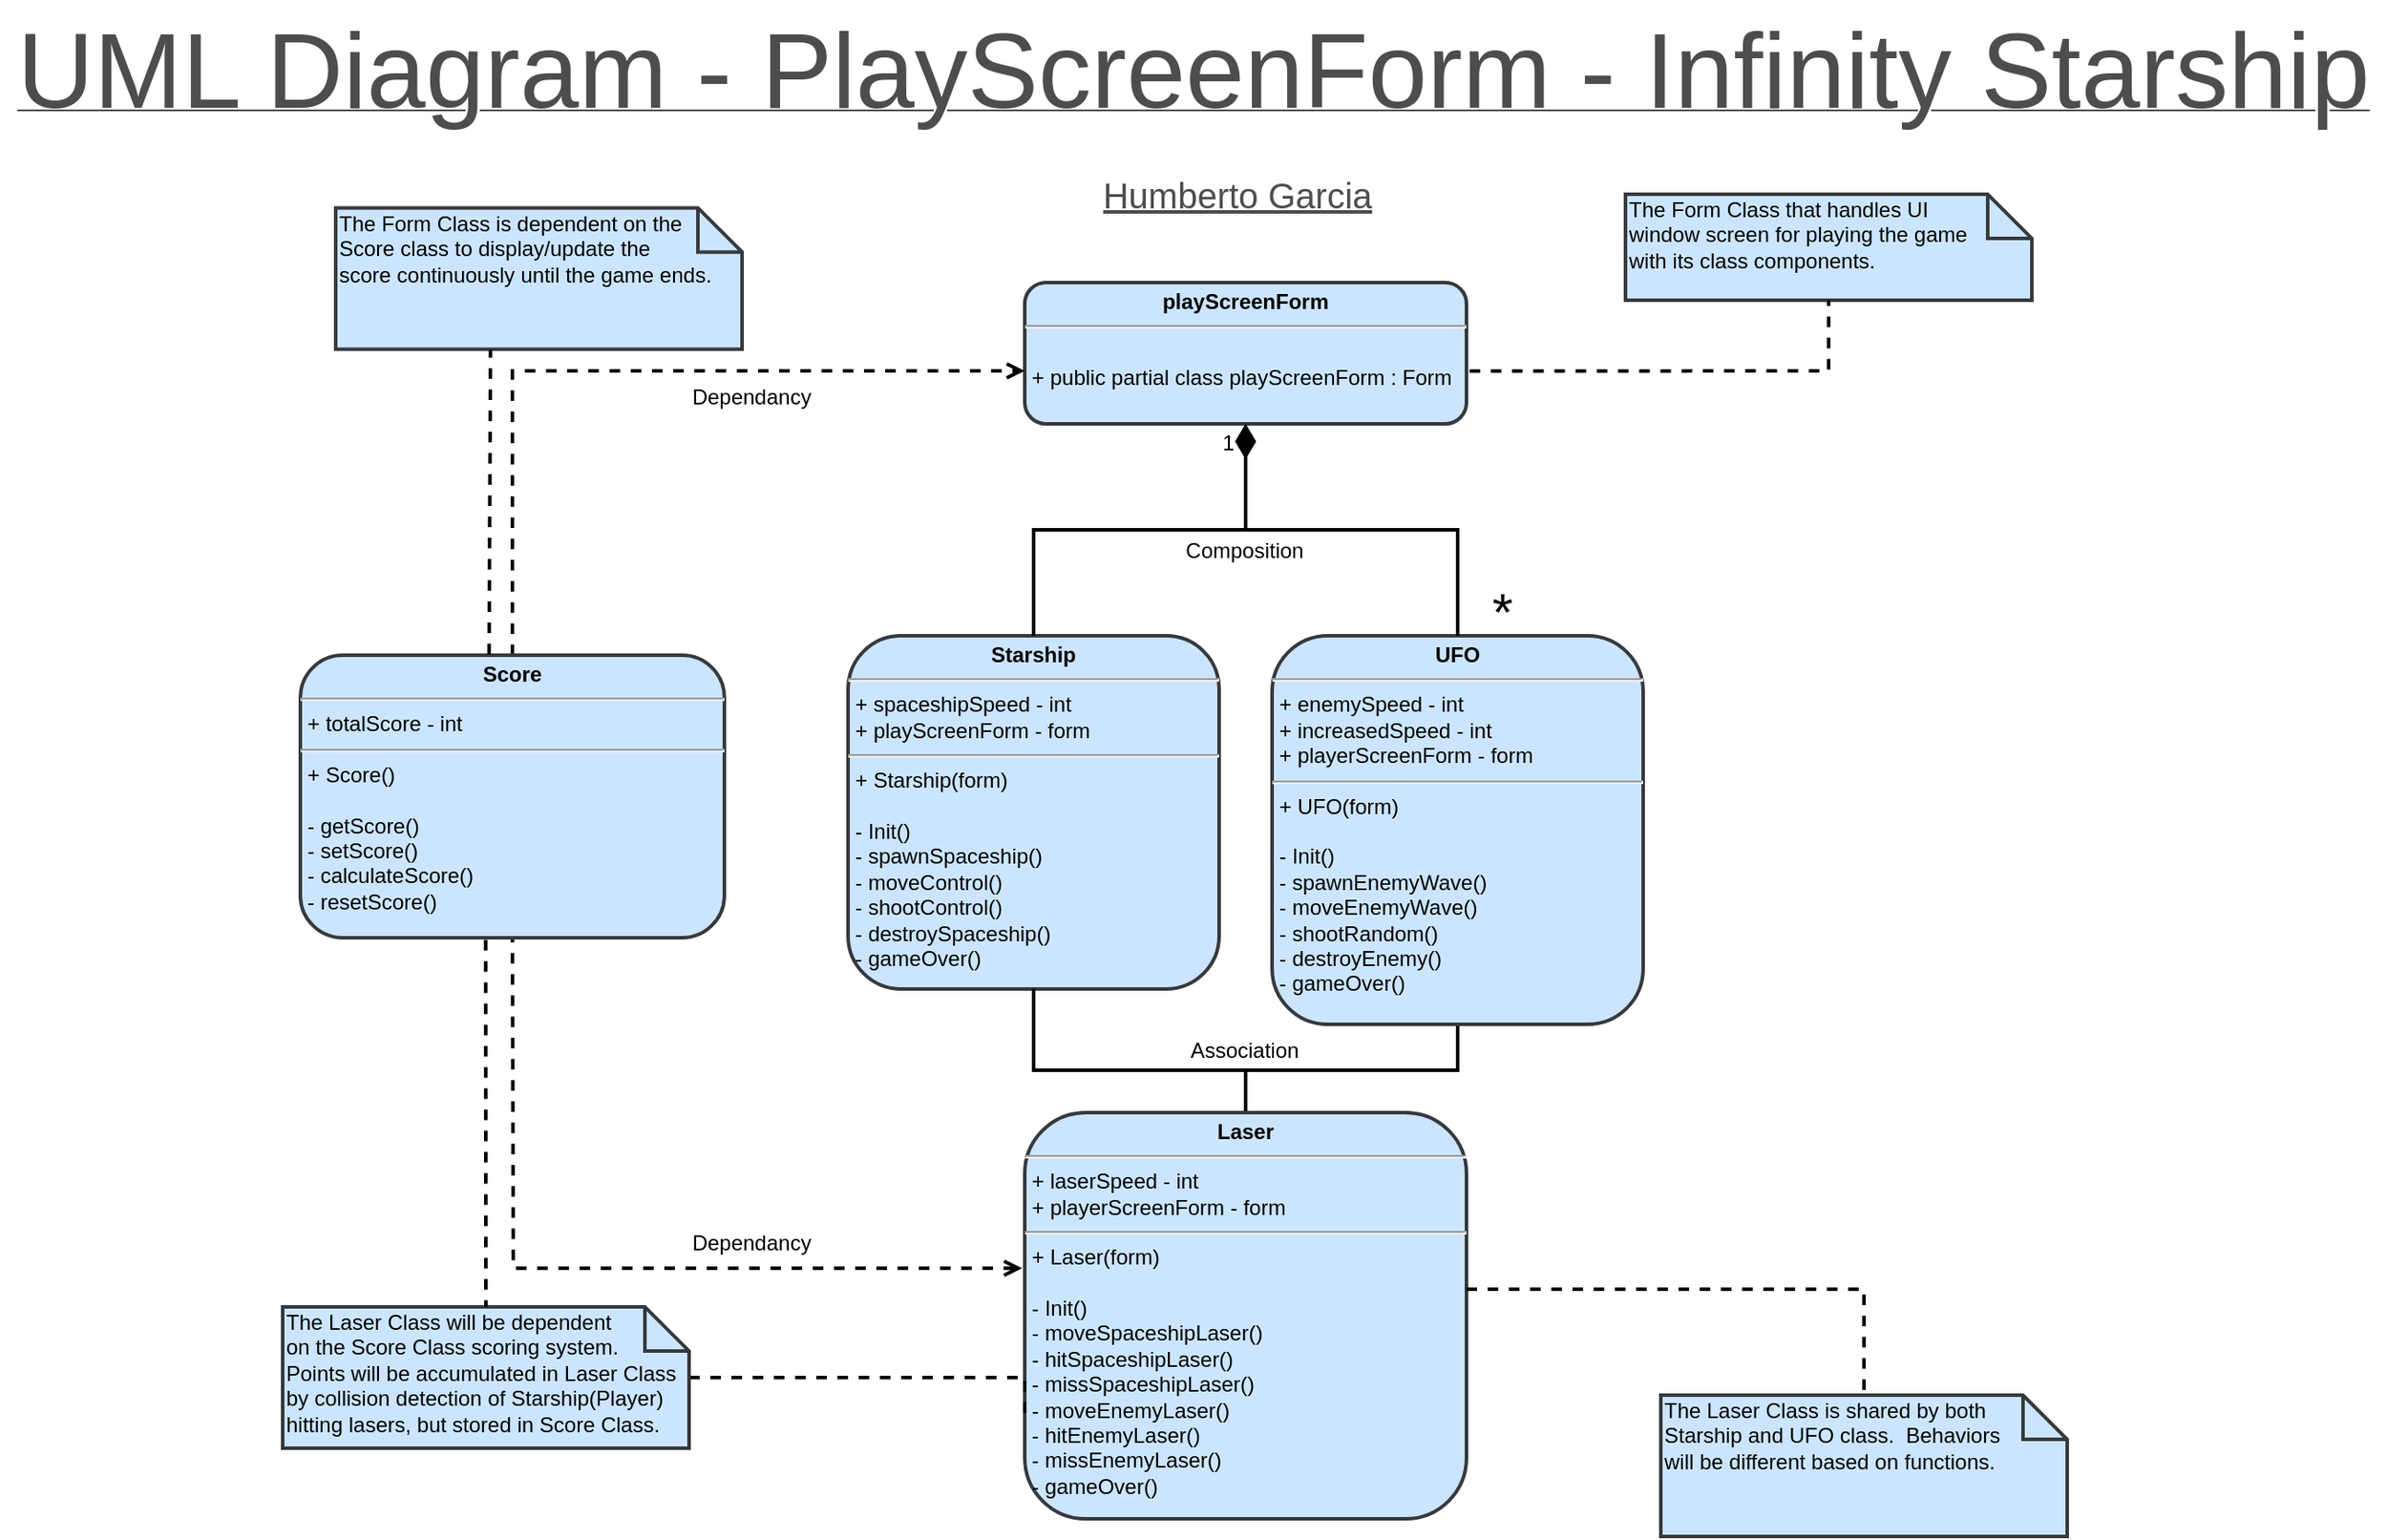 <mxfile version="20.2.3" type="device"><diagram id="C5RBs43oDa-KdzZeNtuy" name="Page-1"><mxGraphModel dx="1886" dy="913" grid="1" gridSize="10" guides="1" tooltips="1" connect="1" arrows="1" fold="1" page="1" pageScale="1" pageWidth="700" pageHeight="1000" background="#ffffff" math="0" shadow="0"><root><mxCell id="WIyWlLk6GJQsqaUBKTNV-0"/><mxCell id="WIyWlLk6GJQsqaUBKTNV-1" parent="WIyWlLk6GJQsqaUBKTNV-0"/><mxCell id="vLL9UpFWgCpI62rlACPg-24" value="&lt;p style=&quot;margin: 4px 0px 0px; text-align: center; font-size: 12px;&quot;&gt;&lt;b style=&quot;font-size: 12px;&quot;&gt;&lt;font style=&quot;font-size: 12px;&quot;&gt;playScreenForm&lt;/font&gt;&lt;/b&gt;&lt;/p&gt;&lt;hr style=&quot;font-size: 12px;&quot;&gt;&lt;p style=&quot;margin: 0px 0px 0px 4px; font-size: 12px;&quot;&gt;&lt;br style=&quot;font-size: 12px;&quot;&gt;&lt;/p&gt;&lt;p style=&quot;margin: 0px 0px 0px 4px; font-size: 12px;&quot;&gt;+ public partial class playScreenForm : Form&lt;/p&gt;&lt;p style=&quot;margin: 0px 0px 0px 4px; font-size: 12px;&quot;&gt;&lt;br style=&quot;font-size: 12px;&quot;&gt;&lt;/p&gt;" style="verticalAlign=top;align=left;overflow=fill;fontSize=12;fontFamily=Helvetica;html=1;fillColor=#cce5ff;strokeColor=#36393d;strokeWidth=2;rounded=1;shadow=0;sketch=0;glass=0;fillStyle=solid;" parent="WIyWlLk6GJQsqaUBKTNV-1" vertex="1"><mxGeometry x="610" y="180" width="250" height="80" as="geometry"/></mxCell><mxCell id="vLL9UpFWgCpI62rlACPg-25" value="&lt;p style=&quot;margin: 4px 0px 0px; text-align: center; font-size: 12px;&quot;&gt;&lt;b style=&quot;font-size: 12px;&quot;&gt;Starship&lt;/b&gt;&lt;/p&gt;&lt;hr style=&quot;font-size: 12px;&quot;&gt;&lt;p style=&quot;margin: 0px 0px 0px 4px; font-size: 12px;&quot;&gt;+ spaceshipSpeed - int&lt;br style=&quot;font-size: 12px;&quot;&gt;&lt;/p&gt;&lt;p style=&quot;margin: 0px 0px 0px 4px; font-size: 12px;&quot;&gt;+ playScreenForm - form&lt;/p&gt;&lt;hr style=&quot;font-size: 12px;&quot;&gt;&lt;p style=&quot;margin: 0px 0px 0px 4px; font-size: 12px;&quot;&gt;+ Starship(form)&lt;br style=&quot;font-size: 12px;&quot;&gt;&lt;/p&gt;&lt;p style=&quot;margin: 0px 0px 0px 4px; font-size: 12px;&quot;&gt;&lt;br style=&quot;font-size: 12px;&quot;&gt;&lt;/p&gt;&lt;p style=&quot;margin: 0px 0px 0px 4px; font-size: 12px;&quot;&gt;- Init()&lt;/p&gt;&lt;p style=&quot;margin: 0px 0px 0px 4px; font-size: 12px;&quot;&gt;- spawnSpaceship()&lt;/p&gt;&lt;p style=&quot;margin: 0px 0px 0px 4px; font-size: 12px;&quot;&gt;- moveControl()&lt;/p&gt;&lt;p style=&quot;margin: 0px 0px 0px 4px; font-size: 12px;&quot;&gt;&lt;span style=&quot;background-color: initial; font-size: 12px;&quot;&gt;- shootControl()&lt;/span&gt;&lt;br style=&quot;font-size: 12px;&quot;&gt;&lt;/p&gt;&lt;p style=&quot;margin: 0px 0px 0px 4px; font-size: 12px;&quot;&gt;&lt;span style=&quot;background-color: initial; font-size: 12px;&quot;&gt;- destroySpaceship()&lt;/span&gt;&lt;br style=&quot;font-size: 12px;&quot;&gt;&lt;/p&gt;&lt;p style=&quot;margin: 0px 0px 0px 4px; font-size: 12px;&quot;&gt;&lt;span style=&quot;background-color: initial; font-size: 12px;&quot;&gt;- gameOver()&lt;/span&gt;&lt;/p&gt;" style="verticalAlign=top;align=left;overflow=fill;fontSize=12;fontFamily=Helvetica;html=1;fillColor=#cce5ff;strokeColor=#36393d;strokeWidth=2;rounded=1;shadow=0;sketch=0;glass=0;fillStyle=solid;" parent="WIyWlLk6GJQsqaUBKTNV-1" vertex="1"><mxGeometry x="510" y="380" width="210" height="200" as="geometry"/></mxCell><mxCell id="vLL9UpFWgCpI62rlACPg-41" style="edgeStyle=orthogonalEdgeStyle;rounded=0;orthogonalLoop=1;jettySize=auto;html=1;exitX=0.5;exitY=0;exitDx=0;exitDy=0;entryX=0.5;entryY=1;entryDx=0;entryDy=0;fontSize=12;endArrow=none;endFill=0;strokeColor=default;strokeWidth=2;" parent="WIyWlLk6GJQsqaUBKTNV-1" target="vLL9UpFWgCpI62rlACPg-25" edge="1"><mxGeometry relative="1" as="geometry"><Array as="points"><mxPoint x="735" y="626"/><mxPoint x="615" y="626"/></Array><mxPoint x="735" y="666" as="sourcePoint"/><mxPoint x="615" y="596" as="targetPoint"/></mxGeometry></mxCell><mxCell id="vLL9UpFWgCpI62rlACPg-42" style="edgeStyle=orthogonalEdgeStyle;rounded=0;orthogonalLoop=1;jettySize=auto;html=1;exitX=0.5;exitY=0;exitDx=0;exitDy=0;entryX=0.5;entryY=1;entryDx=0;entryDy=0;fontSize=12;endArrow=none;endFill=0;strokeColor=default;startArrow=none;startFill=0;strokeWidth=2;" parent="WIyWlLk6GJQsqaUBKTNV-1" target="vLL9UpFWgCpI62rlACPg-30" edge="1"><mxGeometry relative="1" as="geometry"><Array as="points"><mxPoint x="735" y="626"/><mxPoint x="855" y="626"/></Array><mxPoint x="735" y="666" as="sourcePoint"/><mxPoint x="855" y="616" as="targetPoint"/></mxGeometry></mxCell><mxCell id="vLL9UpFWgCpI62rlACPg-45" style="edgeStyle=orthogonalEdgeStyle;rounded=0;orthogonalLoop=1;jettySize=auto;html=1;entryX=0.5;entryY=1;entryDx=0;entryDy=0;fontSize=12;startArrow=open;startFill=0;endArrow=none;endFill=0;strokeColor=default;dashed=1;strokeWidth=2;exitX=-0.006;exitY=0.383;exitDx=0;exitDy=0;exitPerimeter=0;" parent="WIyWlLk6GJQsqaUBKTNV-1" source="vLL9UpFWgCpI62rlACPg-27" edge="1"><mxGeometry relative="1" as="geometry"><mxPoint x="600" y="740" as="sourcePoint"/><mxPoint x="320" y="530" as="targetPoint"/></mxGeometry></mxCell><mxCell id="vLL9UpFWgCpI62rlACPg-27" value="&lt;p style=&quot;margin: 4px 0px 0px; text-align: center; font-size: 12px;&quot;&gt;&lt;b style=&quot;font-size: 12px;&quot;&gt;Laser&lt;/b&gt;&lt;/p&gt;&lt;hr style=&quot;font-size: 12px;&quot;&gt;&lt;p style=&quot;margin: 0px 0px 0px 4px; font-size: 12px;&quot;&gt;+ laserSpeed - int&lt;/p&gt;&lt;p style=&quot;margin: 0px 0px 0px 4px; font-size: 12px;&quot;&gt;+ playerScreenForm - form&lt;/p&gt;&lt;hr style=&quot;font-size: 12px;&quot;&gt;&lt;p style=&quot;margin: 0px 0px 0px 4px; font-size: 12px;&quot;&gt;+ Laser(form)&lt;/p&gt;&lt;p style=&quot;margin: 0px 0px 0px 4px; font-size: 12px;&quot;&gt;&lt;br style=&quot;font-size: 12px;&quot;&gt;&lt;/p&gt;&lt;p style=&quot;margin: 0px 0px 0px 4px; font-size: 12px;&quot;&gt;- Init()&lt;/p&gt;&lt;p style=&quot;margin: 0px 0px 0px 4px; font-size: 12px;&quot;&gt;- moveSpaceshipLaser()&lt;/p&gt;&lt;p style=&quot;margin: 0px 0px 0px 4px; font-size: 12px;&quot;&gt;- hitSpaceshipLaser()&lt;br style=&quot;font-size: 12px;&quot;&gt;&lt;/p&gt;&lt;p style=&quot;margin: 0px 0px 0px 4px; font-size: 12px;&quot;&gt;- missSpaceshipLaser()&lt;/p&gt;&lt;p style=&quot;margin: 0px 0px 0px 4px; font-size: 12px;&quot;&gt;- moveEnemyLaser()&lt;/p&gt;&lt;p style=&quot;margin: 0px 0px 0px 4px; font-size: 12px;&quot;&gt;- hitEnemyLaser()&lt;/p&gt;&lt;p style=&quot;margin: 0px 0px 0px 4px; font-size: 12px;&quot;&gt;- missEnemyLaser()&lt;/p&gt;&lt;p style=&quot;margin: 0px 0px 0px 4px; font-size: 12px;&quot;&gt;- gameOver()&lt;/p&gt;" style="verticalAlign=top;align=left;overflow=fill;fontSize=12;fontFamily=Helvetica;html=1;fillColor=#cce5ff;strokeColor=#36393d;strokeWidth=2;rounded=1;shadow=0;sketch=0;glass=0;fillStyle=solid;" parent="WIyWlLk6GJQsqaUBKTNV-1" vertex="1"><mxGeometry x="610" y="650" width="250" height="230" as="geometry"/></mxCell><mxCell id="vLL9UpFWgCpI62rlACPg-29" value="1" style="endArrow=none;html=1;endSize=12;startArrow=diamondThin;startSize=14;startFill=1;edgeStyle=orthogonalEdgeStyle;align=left;verticalAlign=bottom;rounded=0;exitX=0.5;exitY=1;exitDx=0;exitDy=0;entryX=0.5;entryY=0;entryDx=0;entryDy=0;strokeColor=default;endFill=0;strokeWidth=2;fontSize=12;" parent="WIyWlLk6GJQsqaUBKTNV-1" source="vLL9UpFWgCpI62rlACPg-24" target="vLL9UpFWgCpI62rlACPg-25" edge="1"><mxGeometry x="-0.833" y="-15" relative="1" as="geometry"><mxPoint x="560" y="350" as="sourcePoint"/><mxPoint x="720" y="350" as="targetPoint"/><mxPoint as="offset"/></mxGeometry></mxCell><mxCell id="vLL9UpFWgCpI62rlACPg-30" value="&lt;p style=&quot;margin: 4px 0px 0px; text-align: center; font-size: 12px;&quot;&gt;&lt;b style=&quot;font-size: 12px;&quot;&gt;UFO&lt;/b&gt;&lt;/p&gt;&lt;hr style=&quot;font-size: 12px;&quot;&gt;&lt;p style=&quot;margin: 0px 0px 0px 4px; font-size: 12px;&quot;&gt;+ enemySpeed - int&lt;/p&gt;&lt;p style=&quot;margin: 0px 0px 0px 4px; font-size: 12px;&quot;&gt;+ increasedSpeed - int&lt;/p&gt;&lt;p style=&quot;margin: 0px 0px 0px 4px; font-size: 12px;&quot;&gt;+ playerScreenForm - form&lt;/p&gt;&lt;hr style=&quot;font-size: 12px;&quot;&gt;&lt;p style=&quot;margin: 0px 0px 0px 4px; font-size: 12px;&quot;&gt;+ UFO(form)&lt;/p&gt;&lt;p style=&quot;margin: 0px 0px 0px 4px; font-size: 12px;&quot;&gt;&lt;br style=&quot;font-size: 12px;&quot;&gt;&lt;/p&gt;&lt;p style=&quot;margin: 0px 0px 0px 4px; font-size: 12px;&quot;&gt;- Init()&lt;/p&gt;&lt;p style=&quot;margin: 0px 0px 0px 4px; font-size: 12px;&quot;&gt;- spawnEnemyWave()&lt;/p&gt;&lt;p style=&quot;margin: 0px 0px 0px 4px; font-size: 12px;&quot;&gt;- moveEnemyWave()&lt;/p&gt;&lt;p style=&quot;margin: 0px 0px 0px 4px; font-size: 12px;&quot;&gt;- shootRandom()&lt;/p&gt;&lt;p style=&quot;margin: 0px 0px 0px 4px; font-size: 12px;&quot;&gt;- destroyEnemy()&lt;/p&gt;&lt;p style=&quot;margin: 0px 0px 0px 4px; font-size: 12px;&quot;&gt;- gameOver()&lt;/p&gt;" style="verticalAlign=top;align=left;overflow=fill;fontSize=12;fontFamily=Helvetica;html=1;fillColor=#cce5ff;strokeColor=#36393d;strokeWidth=2;rounded=1;shadow=0;sketch=0;glass=0;fillStyle=solid;" parent="WIyWlLk6GJQsqaUBKTNV-1" vertex="1"><mxGeometry x="750" y="380" width="210" height="220" as="geometry"/></mxCell><mxCell id="vLL9UpFWgCpI62rlACPg-31" value="" style="endArrow=none;html=1;endSize=12;startArrow=diamondThin;startSize=14;startFill=1;edgeStyle=orthogonalEdgeStyle;align=left;verticalAlign=bottom;rounded=0;exitX=0.5;exitY=1;exitDx=0;exitDy=0;entryX=0.5;entryY=0;entryDx=0;entryDy=0;strokeColor=default;endFill=0;strokeWidth=2;fontSize=12;" parent="WIyWlLk6GJQsqaUBKTNV-1" source="vLL9UpFWgCpI62rlACPg-24" target="vLL9UpFWgCpI62rlACPg-30" edge="1"><mxGeometry x="-0.632" y="-11" relative="1" as="geometry"><mxPoint x="755" y="270" as="sourcePoint"/><mxPoint x="565" y="333" as="targetPoint"/><mxPoint as="offset"/></mxGeometry></mxCell><mxCell id="vLL9UpFWgCpI62rlACPg-34" value="*" style="text;html=1;align=center;verticalAlign=middle;resizable=0;points=[];autosize=1;strokeColor=none;fillColor=none;rounded=0;glass=0;sketch=0;fontSize=30;strokeWidth=2;" parent="WIyWlLk6GJQsqaUBKTNV-1" vertex="1"><mxGeometry x="860" y="341" width="40" height="50" as="geometry"/></mxCell><mxCell id="vLL9UpFWgCpI62rlACPg-49" style="edgeStyle=orthogonalEdgeStyle;rounded=0;orthogonalLoop=1;jettySize=auto;html=1;exitX=0.5;exitY=0;exitDx=0;exitDy=0;fontSize=12;startArrow=none;startFill=0;endArrow=open;endFill=0;strokeColor=default;dashed=1;strokeWidth=2;" parent="WIyWlLk6GJQsqaUBKTNV-1" source="vLL9UpFWgCpI62rlACPg-36" edge="1"><mxGeometry relative="1" as="geometry"><mxPoint x="610" y="230" as="targetPoint"/><Array as="points"><mxPoint x="320" y="230"/><mxPoint x="608" y="230"/></Array></mxGeometry></mxCell><mxCell id="vLL9UpFWgCpI62rlACPg-36" value="&lt;p style=&quot;margin: 4px 0px 0px; text-align: center; font-size: 12px;&quot;&gt;&lt;b style=&quot;font-size: 12px;&quot;&gt;Score&lt;/b&gt;&lt;/p&gt;&lt;hr style=&quot;font-size: 12px;&quot;&gt;&lt;p style=&quot;margin: 0px 0px 0px 4px; font-size: 12px;&quot;&gt;+ totalScore - int&lt;/p&gt;&lt;hr style=&quot;font-size: 12px;&quot;&gt;&lt;p style=&quot;margin: 0px 0px 0px 4px; font-size: 12px;&quot;&gt;+ Score()&lt;/p&gt;&lt;p style=&quot;margin: 0px 0px 0px 4px; font-size: 12px;&quot;&gt;&lt;br style=&quot;font-size: 12px;&quot;&gt;&lt;/p&gt;&lt;p style=&quot;margin: 0px 0px 0px 4px; font-size: 12px;&quot;&gt;- getScore()&lt;/p&gt;&lt;p style=&quot;margin: 0px 0px 0px 4px; font-size: 12px;&quot;&gt;- setScore()&lt;/p&gt;&lt;p style=&quot;margin: 0px 0px 0px 4px; font-size: 12px;&quot;&gt;- calculateScore()&lt;/p&gt;&lt;p style=&quot;margin: 0px 0px 0px 4px; font-size: 12px;&quot;&gt;- resetScore()&lt;/p&gt;" style="verticalAlign=top;align=left;overflow=fill;fontSize=12;fontFamily=Helvetica;html=1;fillColor=#cce5ff;strokeColor=#36393d;strokeWidth=2;rounded=1;shadow=0;sketch=0;glass=0;fillStyle=solid;" parent="WIyWlLk6GJQsqaUBKTNV-1" vertex="1"><mxGeometry x="200" y="391" width="240" height="160" as="geometry"/></mxCell><mxCell id="vLL9UpFWgCpI62rlACPg-37" value="&lt;font style=&quot;font-size: 12px;&quot;&gt;The Form Class that handles UI&lt;br style=&quot;font-size: 12px;&quot;&gt;window screen for playing the game&lt;br&gt;with its class components.&lt;br style=&quot;font-size: 12px;&quot;&gt;&lt;/font&gt;" style="shape=note2;boundedLbl=1;whiteSpace=wrap;html=1;size=25;verticalAlign=top;align=left;rounded=0;shadow=0;glass=0;sketch=0;fillStyle=solid;fontSize=12;strokeColor=#36393d;strokeWidth=2;fillColor=#cce5ff;spacingLeft=0;spacing=2;spacingTop=-30;" parent="WIyWlLk6GJQsqaUBKTNV-1" vertex="1"><mxGeometry x="950" y="130" width="230" height="60" as="geometry"/></mxCell><mxCell id="vLL9UpFWgCpI62rlACPg-38" value="" style="endArrow=none;dashed=1;html=1;strokeWidth=2;rounded=0;fontSize=12;entryX=0.5;entryY=1;entryDx=0;entryDy=0;entryPerimeter=0;exitX=1.007;exitY=0.627;exitDx=0;exitDy=0;exitPerimeter=0;" parent="WIyWlLk6GJQsqaUBKTNV-1" source="vLL9UpFWgCpI62rlACPg-24" target="vLL9UpFWgCpI62rlACPg-37" edge="1"><mxGeometry width="50" height="50" relative="1" as="geometry"><mxPoint x="870" y="230" as="sourcePoint"/><mxPoint x="710" y="290" as="targetPoint"/><Array as="points"><mxPoint x="1065" y="230"/></Array></mxGeometry></mxCell><mxCell id="vLL9UpFWgCpI62rlACPg-39" value="&lt;font style=&quot;font-size: 12px;&quot;&gt;The Laser Class is shared by both&lt;br style=&quot;font-size: 12px;&quot;&gt;Starship and UFO class.&amp;nbsp; Behaviors&lt;br&gt;will be different based on functions.&lt;br style=&quot;font-size: 12px;&quot;&gt;&lt;/font&gt;" style="shape=note2;boundedLbl=1;whiteSpace=wrap;html=1;size=25;verticalAlign=top;align=left;rounded=0;shadow=0;glass=0;sketch=0;fillStyle=solid;fontSize=12;strokeColor=#36393d;strokeWidth=2;fillColor=#cce5ff;spacingLeft=0;spacing=2;spacingTop=-30;" parent="WIyWlLk6GJQsqaUBKTNV-1" vertex="1"><mxGeometry x="970" y="810" width="230" height="80" as="geometry"/></mxCell><mxCell id="vLL9UpFWgCpI62rlACPg-40" value="" style="endArrow=none;dashed=1;html=1;strokeWidth=2;rounded=0;fontSize=12;entryX=0.5;entryY=0;entryDx=0;entryDy=0;entryPerimeter=0;" parent="WIyWlLk6GJQsqaUBKTNV-1" target="vLL9UpFWgCpI62rlACPg-39" edge="1"><mxGeometry width="50" height="50" relative="1" as="geometry"><mxPoint x="860" y="750" as="sourcePoint"/><mxPoint x="1090" y="840" as="targetPoint"/><Array as="points"><mxPoint x="1085" y="750"/></Array></mxGeometry></mxCell><mxCell id="zIyebPOP13jOoBx_npim-4" style="edgeStyle=orthogonalEdgeStyle;rounded=0;orthogonalLoop=1;jettySize=auto;html=1;entryX=0;entryY=0.75;entryDx=0;entryDy=0;startArrow=none;startFill=0;endArrow=none;endFill=0;dashed=1;strokeWidth=2;" edge="1" parent="WIyWlLk6GJQsqaUBKTNV-1" source="vLL9UpFWgCpI62rlACPg-50" target="vLL9UpFWgCpI62rlACPg-27"><mxGeometry relative="1" as="geometry"><Array as="points"><mxPoint x="610" y="800"/></Array></mxGeometry></mxCell><mxCell id="vLL9UpFWgCpI62rlACPg-50" value="&lt;font style=&quot;font-size: 12px;&quot;&gt;The Laser Class will be dependent&lt;br style=&quot;font-size: 12px;&quot;&gt;on the Score Class scoring system.&amp;nbsp;&lt;br&gt;Points will be accumulated in Laser Class&lt;br&gt;by collision detection of Starship(Player) hitting lasers, but stored in Score Class.&lt;br style=&quot;font-size: 12px;&quot;&gt;&lt;/font&gt;" style="shape=note2;boundedLbl=1;whiteSpace=wrap;html=1;size=25;verticalAlign=top;align=left;rounded=0;shadow=0;glass=0;sketch=0;fillStyle=solid;fontSize=12;strokeColor=#36393d;strokeWidth=2;fillColor=#cce5ff;spacingLeft=0;spacing=2;spacingTop=-30;" parent="WIyWlLk6GJQsqaUBKTNV-1" vertex="1"><mxGeometry x="190" y="760" width="230" height="80" as="geometry"/></mxCell><mxCell id="vLL9UpFWgCpI62rlACPg-51" value="" style="endArrow=none;dashed=1;html=1;strokeWidth=2;rounded=0;fontSize=12;entryX=0.5;entryY=0;entryDx=0;entryDy=0;entryPerimeter=0;exitX=0.437;exitY=1.008;exitDx=0;exitDy=0;exitPerimeter=0;" parent="WIyWlLk6GJQsqaUBKTNV-1" source="vLL9UpFWgCpI62rlACPg-36" target="vLL9UpFWgCpI62rlACPg-50" edge="1"><mxGeometry width="50" height="50" relative="1" as="geometry"><mxPoint x="310" y="560" as="sourcePoint"/><mxPoint x="569.0" y="840.0" as="targetPoint"/></mxGeometry></mxCell><mxCell id="vLL9UpFWgCpI62rlACPg-53" value="&lt;font style=&quot;font-size: 12px;&quot;&gt;The Form Class is dependent on the&lt;br style=&quot;font-size: 12px;&quot;&gt;Score class to display/update the&lt;br&gt;score continuously until the game ends.&lt;br style=&quot;font-size: 12px;&quot;&gt;&lt;/font&gt;" style="shape=note2;boundedLbl=1;whiteSpace=wrap;html=1;size=25;verticalAlign=top;align=left;rounded=0;shadow=0;glass=0;sketch=0;fillStyle=solid;fontSize=12;strokeColor=#36393d;strokeWidth=2;fillColor=#cce5ff;spacingLeft=0;spacing=2;spacingTop=-30;" parent="WIyWlLk6GJQsqaUBKTNV-1" vertex="1"><mxGeometry x="220" y="137.72" width="230" height="80" as="geometry"/></mxCell><mxCell id="vLL9UpFWgCpI62rlACPg-54" value="" style="endArrow=none;dashed=1;html=1;strokeWidth=2;rounded=0;fontSize=12;exitX=0.445;exitY=-0.003;exitDx=0;exitDy=0;exitPerimeter=0;entryX=0.381;entryY=1.005;entryDx=0;entryDy=0;entryPerimeter=0;" parent="WIyWlLk6GJQsqaUBKTNV-1" source="vLL9UpFWgCpI62rlACPg-36" target="vLL9UpFWgCpI62rlACPg-53" edge="1"><mxGeometry width="50" height="50" relative="1" as="geometry"><mxPoint x="310" y="390" as="sourcePoint"/><mxPoint x="310" y="220" as="targetPoint"/></mxGeometry></mxCell><mxCell id="vLL9UpFWgCpI62rlACPg-55" value="&lt;font style=&quot;font-size: 60px;&quot;&gt;UML Diagram - PlayScreenForm - Infinity Starship&lt;/font&gt;" style="text;html=1;align=center;verticalAlign=middle;resizable=0;points=[];autosize=1;strokeColor=none;fillColor=none;fontSize=12;labelBackgroundColor=none;fontStyle=4;horizontal=1;labelBorderColor=none;spacingTop=0;fontColor=#4D4D4D;" parent="WIyWlLk6GJQsqaUBKTNV-1" vertex="1"><mxGeometry x="30" y="20" width="1350" height="80" as="geometry"/></mxCell><mxCell id="vLL9UpFWgCpI62rlACPg-56" value="&lt;font style=&quot;font-size: 20px;&quot;&gt;Humberto Garcia&lt;/font&gt;" style="text;html=1;align=center;verticalAlign=middle;resizable=0;points=[];autosize=1;strokeColor=none;fillColor=none;fontSize=20;labelBackgroundColor=none;fontStyle=4;horizontal=1;labelBorderColor=none;spacingTop=0;fontColor=#4D4D4D;" parent="WIyWlLk6GJQsqaUBKTNV-1" vertex="1"><mxGeometry x="640" y="110" width="180" height="40" as="geometry"/></mxCell><mxCell id="zIyebPOP13jOoBx_npim-0" value="Composition" style="text;html=1;align=center;verticalAlign=middle;resizable=0;points=[];autosize=1;strokeColor=none;fillColor=none;" vertex="1" parent="WIyWlLk6GJQsqaUBKTNV-1"><mxGeometry x="689" y="317" width="90" height="30" as="geometry"/></mxCell><mxCell id="zIyebPOP13jOoBx_npim-1" value="Association" style="text;html=1;align=center;verticalAlign=middle;resizable=0;points=[];autosize=1;strokeColor=none;fillColor=none;" vertex="1" parent="WIyWlLk6GJQsqaUBKTNV-1"><mxGeometry x="694" y="600" width="80" height="30" as="geometry"/></mxCell><mxCell id="zIyebPOP13jOoBx_npim-5" value="Dependancy" style="text;html=1;align=center;verticalAlign=middle;resizable=0;points=[];autosize=1;strokeColor=none;fillColor=none;" vertex="1" parent="WIyWlLk6GJQsqaUBKTNV-1"><mxGeometry x="410" y="709" width="90" height="30" as="geometry"/></mxCell><mxCell id="zIyebPOP13jOoBx_npim-6" value="Dependancy" style="text;align=center;verticalAlign=middle;resizable=0;points=[];autosize=1;strokeColor=none;fillColor=none;shadow=0;fontStyle=0;labelBorderColor=none;labelBackgroundColor=none;html=1;" vertex="1" parent="WIyWlLk6GJQsqaUBKTNV-1"><mxGeometry x="410" y="230" width="90" height="30" as="geometry"/></mxCell></root></mxGraphModel></diagram></mxfile>